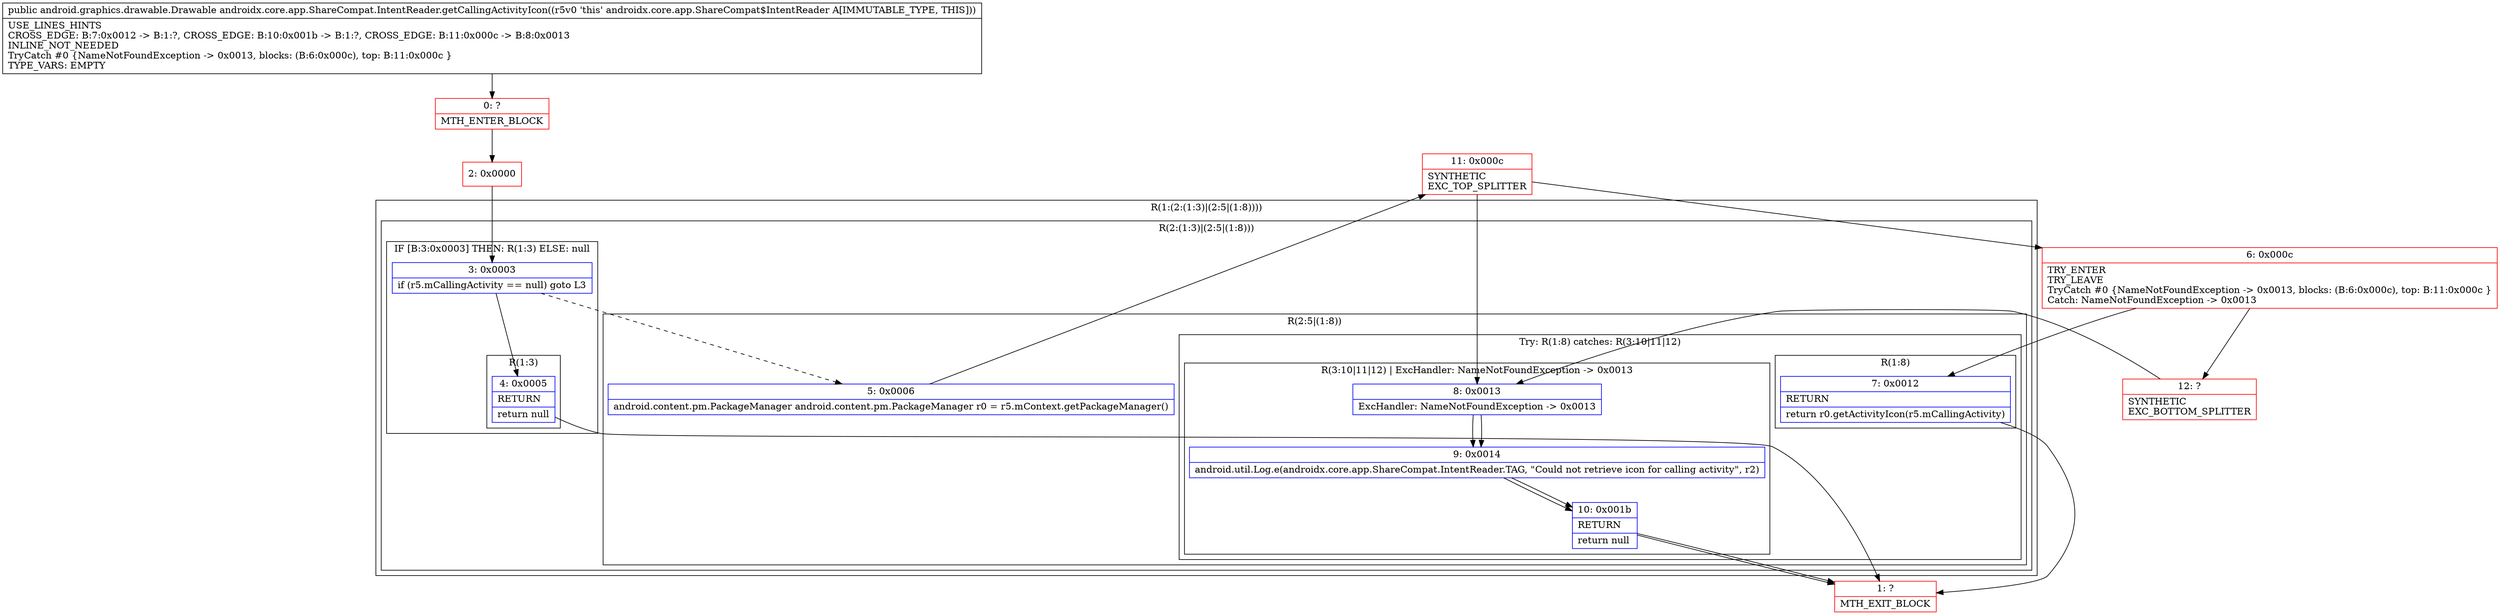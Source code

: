 digraph "CFG forandroidx.core.app.ShareCompat.IntentReader.getCallingActivityIcon()Landroid\/graphics\/drawable\/Drawable;" {
subgraph cluster_Region_914373016 {
label = "R(1:(2:(1:3)|(2:5|(1:8))))";
node [shape=record,color=blue];
subgraph cluster_Region_1892540222 {
label = "R(2:(1:3)|(2:5|(1:8)))";
node [shape=record,color=blue];
subgraph cluster_IfRegion_67613571 {
label = "IF [B:3:0x0003] THEN: R(1:3) ELSE: null";
node [shape=record,color=blue];
Node_3 [shape=record,label="{3\:\ 0x0003|if (r5.mCallingActivity == null) goto L3\l}"];
subgraph cluster_Region_61351630 {
label = "R(1:3)";
node [shape=record,color=blue];
Node_4 [shape=record,label="{4\:\ 0x0005|RETURN\l|return null\l}"];
}
}
subgraph cluster_Region_118129194 {
label = "R(2:5|(1:8))";
node [shape=record,color=blue];
Node_5 [shape=record,label="{5\:\ 0x0006|android.content.pm.PackageManager android.content.pm.PackageManager r0 = r5.mContext.getPackageManager()\l}"];
subgraph cluster_TryCatchRegion_886277082 {
label = "Try: R(1:8) catches: R(3:10|11|12)";
node [shape=record,color=blue];
subgraph cluster_Region_210614778 {
label = "R(1:8)";
node [shape=record,color=blue];
Node_7 [shape=record,label="{7\:\ 0x0012|RETURN\l|return r0.getActivityIcon(r5.mCallingActivity)\l}"];
}
subgraph cluster_Region_720997969 {
label = "R(3:10|11|12) | ExcHandler: NameNotFoundException \-\> 0x0013\l";
node [shape=record,color=blue];
Node_8 [shape=record,label="{8\:\ 0x0013|ExcHandler: NameNotFoundException \-\> 0x0013\l}"];
Node_9 [shape=record,label="{9\:\ 0x0014|android.util.Log.e(androidx.core.app.ShareCompat.IntentReader.TAG, \"Could not retrieve icon for calling activity\", r2)\l}"];
Node_10 [shape=record,label="{10\:\ 0x001b|RETURN\l|return null\l}"];
}
}
}
}
}
subgraph cluster_Region_720997969 {
label = "R(3:10|11|12) | ExcHandler: NameNotFoundException \-\> 0x0013\l";
node [shape=record,color=blue];
Node_8 [shape=record,label="{8\:\ 0x0013|ExcHandler: NameNotFoundException \-\> 0x0013\l}"];
Node_9 [shape=record,label="{9\:\ 0x0014|android.util.Log.e(androidx.core.app.ShareCompat.IntentReader.TAG, \"Could not retrieve icon for calling activity\", r2)\l}"];
Node_10 [shape=record,label="{10\:\ 0x001b|RETURN\l|return null\l}"];
}
Node_0 [shape=record,color=red,label="{0\:\ ?|MTH_ENTER_BLOCK\l}"];
Node_2 [shape=record,color=red,label="{2\:\ 0x0000}"];
Node_1 [shape=record,color=red,label="{1\:\ ?|MTH_EXIT_BLOCK\l}"];
Node_11 [shape=record,color=red,label="{11\:\ 0x000c|SYNTHETIC\lEXC_TOP_SPLITTER\l}"];
Node_6 [shape=record,color=red,label="{6\:\ 0x000c|TRY_ENTER\lTRY_LEAVE\lTryCatch #0 \{NameNotFoundException \-\> 0x0013, blocks: (B:6:0x000c), top: B:11:0x000c \}\lCatch: NameNotFoundException \-\> 0x0013\l}"];
Node_12 [shape=record,color=red,label="{12\:\ ?|SYNTHETIC\lEXC_BOTTOM_SPLITTER\l}"];
MethodNode[shape=record,label="{public android.graphics.drawable.Drawable androidx.core.app.ShareCompat.IntentReader.getCallingActivityIcon((r5v0 'this' androidx.core.app.ShareCompat$IntentReader A[IMMUTABLE_TYPE, THIS]))  | USE_LINES_HINTS\lCROSS_EDGE: B:7:0x0012 \-\> B:1:?, CROSS_EDGE: B:10:0x001b \-\> B:1:?, CROSS_EDGE: B:11:0x000c \-\> B:8:0x0013\lINLINE_NOT_NEEDED\lTryCatch #0 \{NameNotFoundException \-\> 0x0013, blocks: (B:6:0x000c), top: B:11:0x000c \}\lTYPE_VARS: EMPTY\l}"];
MethodNode -> Node_0;Node_3 -> Node_4;
Node_3 -> Node_5[style=dashed];
Node_4 -> Node_1;
Node_5 -> Node_11;
Node_7 -> Node_1;
Node_8 -> Node_9;
Node_9 -> Node_10;
Node_10 -> Node_1;
Node_8 -> Node_9;
Node_9 -> Node_10;
Node_10 -> Node_1;
Node_0 -> Node_2;
Node_2 -> Node_3;
Node_11 -> Node_6;
Node_11 -> Node_8;
Node_6 -> Node_7;
Node_6 -> Node_12;
Node_12 -> Node_8;
}

